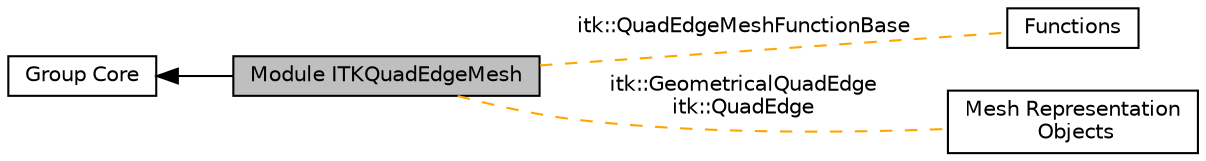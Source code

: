 digraph "Module ITKQuadEdgeMesh"
{
  edge [fontname="Helvetica",fontsize="10",labelfontname="Helvetica",labelfontsize="10"];
  node [fontname="Helvetica",fontsize="10",shape=box];
  rankdir=LR;
  Node4 [label="Functions",height=0.2,width=0.4,color="black", fillcolor="white", style="filled",URL="$group__Functions.html",tooltip=" "];
  Node2 [label="Group Core",height=0.2,width=0.4,color="black", fillcolor="white", style="filled",URL="$group__Group-Core.html",tooltip=" "];
  Node1 [label="Module ITKQuadEdgeMesh",height=0.2,width=0.4,color="black", fillcolor="grey75", style="filled", fontcolor="black",tooltip=" "];
  Node3 [label="Mesh Representation\l Objects",height=0.2,width=0.4,color="black", fillcolor="white", style="filled",URL="$group__MeshObjects.html",tooltip=" "];
  Node2->Node1 [shape=plaintext, dir="back", style="solid"];
  Node1->Node3 [shape=plaintext, label="itk::GeometricalQuadEdge\nitk::QuadEdge", color="orange", dir="none", style="dashed"];
  Node1->Node4 [shape=plaintext, label="itk::QuadEdgeMeshFunctionBase", color="orange", dir="none", style="dashed"];
}
